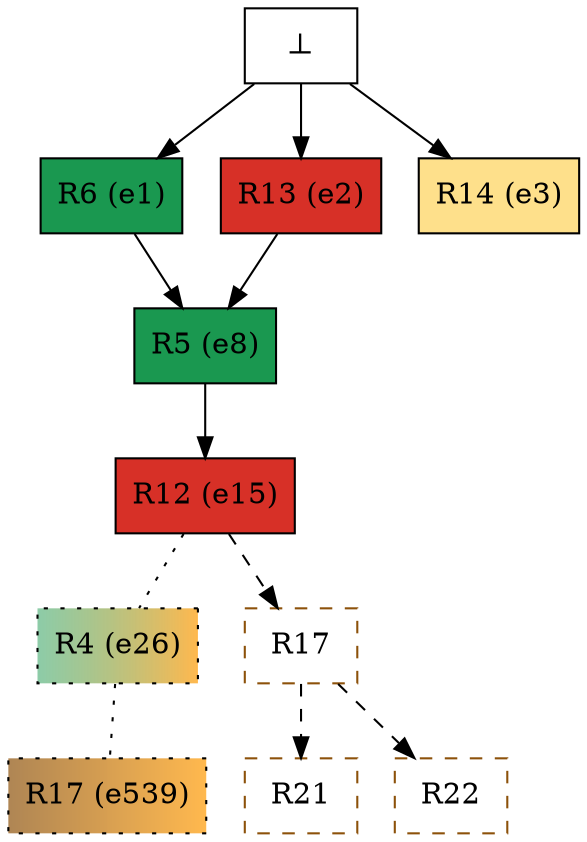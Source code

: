digraph test {
  e1 -> e8;
  e2 -> e8;
  e8 -> e15;
  e15 -> e26 [arrowhead=none style=dotted];
  e26 -> e539 [arrowhead=none style=dotted];
  e15 -> r17 [color="black" style=dashed];
  r17 -> r21 [color="black" style=dashed];
  r17 -> r22 [color="black" style=dashed];
  e0 -> e1;
  e0 -> e2;
  e0 -> e3;
  e1 [color="black" fillcolor="#1a9850:#1a9850" label="R6 (e1)" shape=box style=filled];
  e2 [color="black" fillcolor="#d73027:#d73027" label="R13 (e2)" shape=box style=filled];
  e3 [color="black" fillcolor="#fee08b:#fee08b" label="R14 (e3)" shape=box style=filled];
  e8 [color="black" fillcolor="#1a9850:#1a9850" label="R5 (e8)" shape=box style=filled];
  e15 [color="black" fillcolor="#d73027:#d73027" label="R12 (e15)" shape=box style=filled];
  e26 [color="black" fillcolor="#1a98507f:#ff9900b1" label="R4 (e26)" shape=box style="filled,dotted"];
  e539 [color="black" fillcolor="#8c510ab2:#ff9900b1" label="R17 (e539)" shape=box style="filled,dotted"];
  e0 [fillcolor="white" label="⊥" shape=box style=filled];
  r17 [fillcolor="transparent" color="#8c510a" label=R17 shape=box style=dashed];
  r21 [fillcolor="transparent" color="#8c510a" label=R21 shape=box style=dashed];
  r22 [fillcolor="transparent" color="#8c510a" label=R22 shape=box style=dashed];
}
